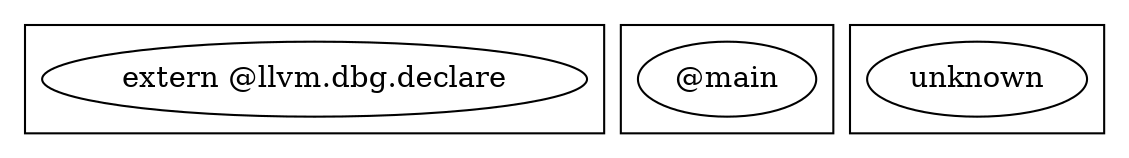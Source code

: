 digraph {
    subgraph cluster_0 {
        100 [label="extern @llvm.dbg.declare"];
    }
    subgraph cluster_1 {
        3 [label="@main"];
    }
    subgraph cluster_2 {
        -100 [label=unknown];
    }
}